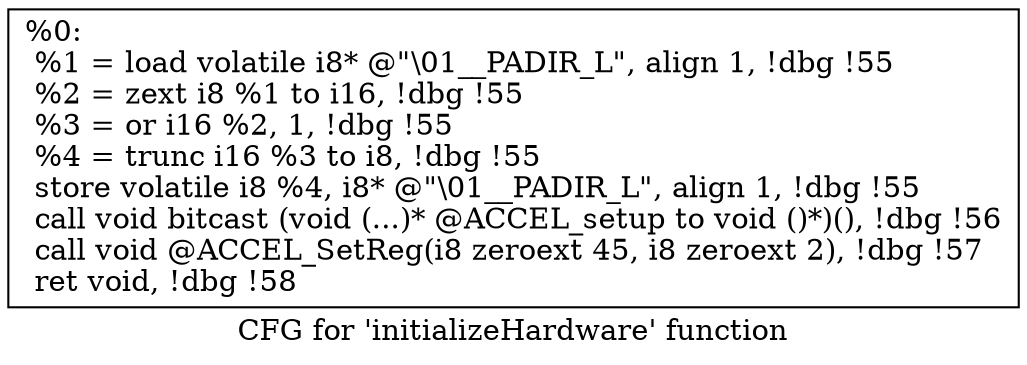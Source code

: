 digraph "CFG for 'initializeHardware' function" {
	label="CFG for 'initializeHardware' function";

	Node0x8ab790 [shape=record,label="{%0:\l  %1 = load volatile i8* @\"\\01__PADIR_L\", align 1, !dbg !55\l  %2 = zext i8 %1 to i16, !dbg !55\l  %3 = or i16 %2, 1, !dbg !55\l  %4 = trunc i16 %3 to i8, !dbg !55\l  store volatile i8 %4, i8* @\"\\01__PADIR_L\", align 1, !dbg !55\l  call void bitcast (void (...)* @ACCEL_setup to void ()*)(), !dbg !56\l  call void @ACCEL_SetReg(i8 zeroext 45, i8 zeroext 2), !dbg !57\l  ret void, !dbg !58\l}"];
}
